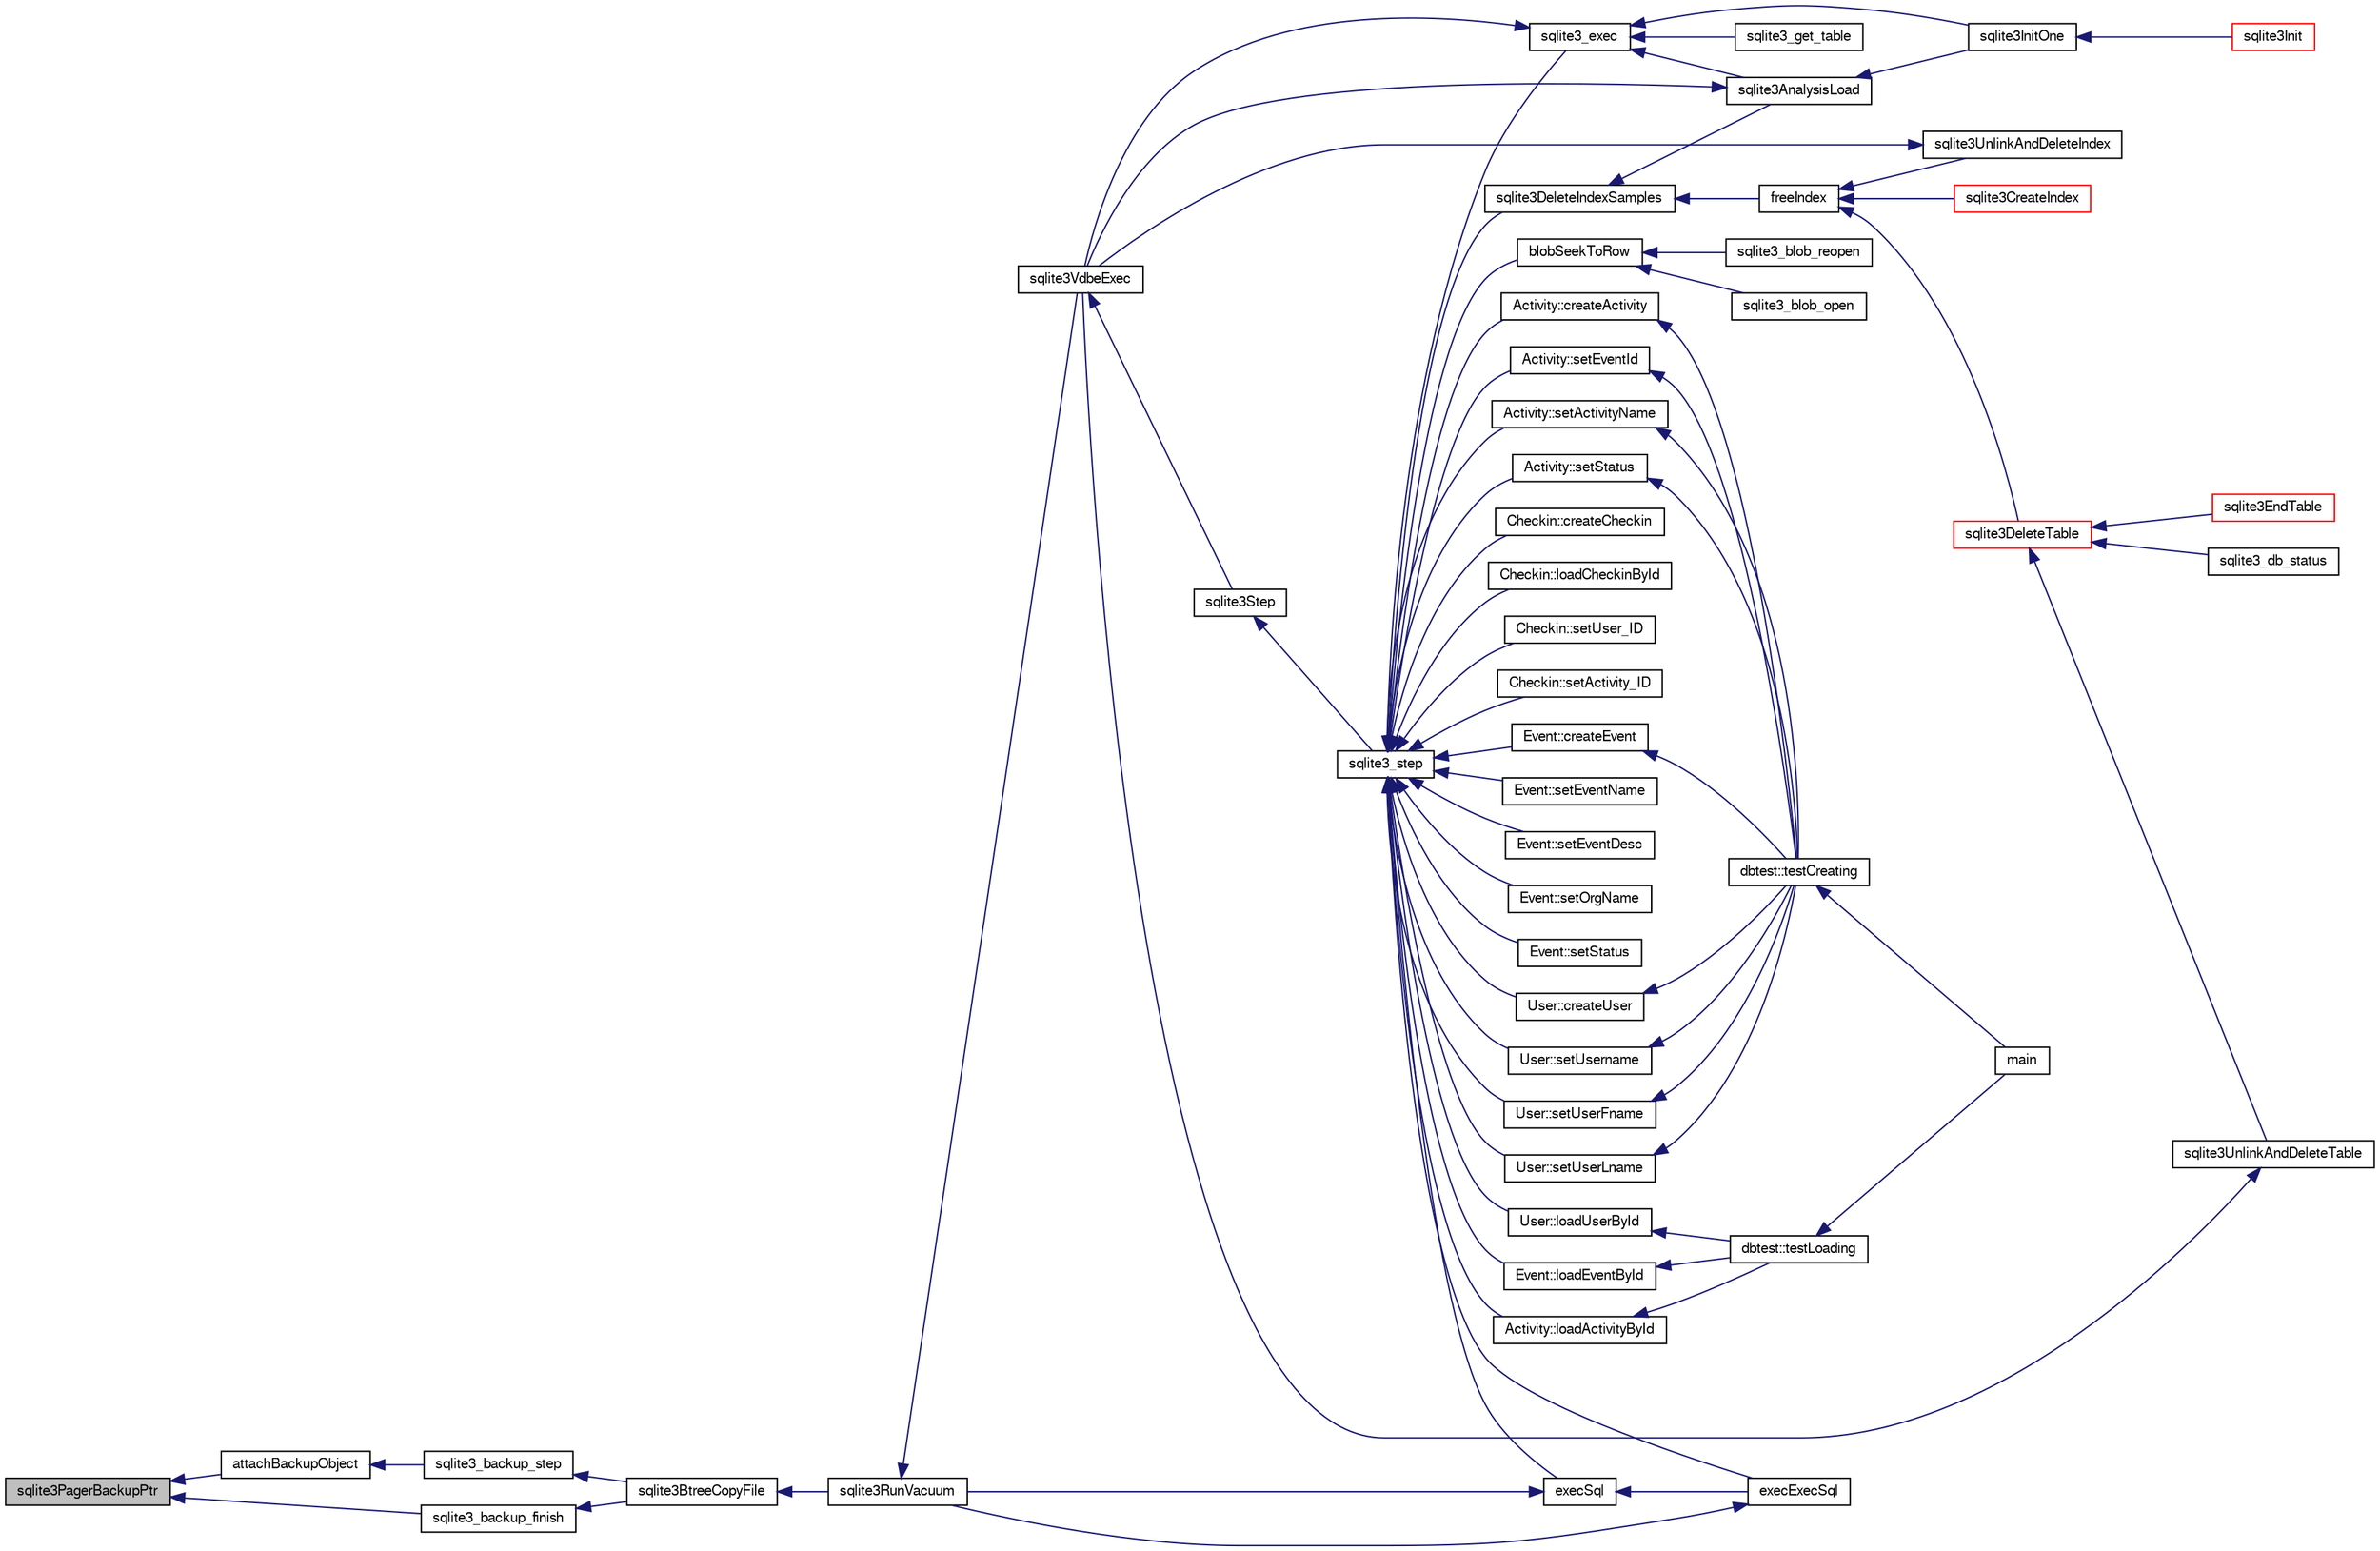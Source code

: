 digraph "sqlite3PagerBackupPtr"
{
  edge [fontname="FreeSans",fontsize="10",labelfontname="FreeSans",labelfontsize="10"];
  node [fontname="FreeSans",fontsize="10",shape=record];
  rankdir="LR";
  Node622872 [label="sqlite3PagerBackupPtr",height=0.2,width=0.4,color="black", fillcolor="grey75", style="filled", fontcolor="black"];
  Node622872 -> Node622873 [dir="back",color="midnightblue",fontsize="10",style="solid",fontname="FreeSans"];
  Node622873 [label="attachBackupObject",height=0.2,width=0.4,color="black", fillcolor="white", style="filled",URL="$sqlite3_8c.html#a4a0e15d07cf48ad87c5e0e09276ae471"];
  Node622873 -> Node622874 [dir="back",color="midnightblue",fontsize="10",style="solid",fontname="FreeSans"];
  Node622874 [label="sqlite3_backup_step",height=0.2,width=0.4,color="black", fillcolor="white", style="filled",URL="$sqlite3_8h.html#a1699b75e98d082eebc465a9e64c35269"];
  Node622874 -> Node622875 [dir="back",color="midnightblue",fontsize="10",style="solid",fontname="FreeSans"];
  Node622875 [label="sqlite3BtreeCopyFile",height=0.2,width=0.4,color="black", fillcolor="white", style="filled",URL="$sqlite3_8c.html#a4d9e19a79f0d5c1dfcef0bd137ae83f9"];
  Node622875 -> Node622876 [dir="back",color="midnightblue",fontsize="10",style="solid",fontname="FreeSans"];
  Node622876 [label="sqlite3RunVacuum",height=0.2,width=0.4,color="black", fillcolor="white", style="filled",URL="$sqlite3_8c.html#a5e83ddc7b3e7e8e79ad5d1fc92de1d2f"];
  Node622876 -> Node622877 [dir="back",color="midnightblue",fontsize="10",style="solid",fontname="FreeSans"];
  Node622877 [label="sqlite3VdbeExec",height=0.2,width=0.4,color="black", fillcolor="white", style="filled",URL="$sqlite3_8c.html#a8ce40a614bdc56719c4d642b1e4dfb21"];
  Node622877 -> Node622878 [dir="back",color="midnightblue",fontsize="10",style="solid",fontname="FreeSans"];
  Node622878 [label="sqlite3Step",height=0.2,width=0.4,color="black", fillcolor="white", style="filled",URL="$sqlite3_8c.html#a3f2872e873e2758a4beedad1d5113554"];
  Node622878 -> Node622879 [dir="back",color="midnightblue",fontsize="10",style="solid",fontname="FreeSans"];
  Node622879 [label="sqlite3_step",height=0.2,width=0.4,color="black", fillcolor="white", style="filled",URL="$sqlite3_8h.html#ac1e491ce36b7471eb28387f7d3c74334"];
  Node622879 -> Node622880 [dir="back",color="midnightblue",fontsize="10",style="solid",fontname="FreeSans"];
  Node622880 [label="Activity::createActivity",height=0.2,width=0.4,color="black", fillcolor="white", style="filled",URL="$classActivity.html#a813cc5e52c14ab49b39014c134e3425b"];
  Node622880 -> Node622881 [dir="back",color="midnightblue",fontsize="10",style="solid",fontname="FreeSans"];
  Node622881 [label="dbtest::testCreating",height=0.2,width=0.4,color="black", fillcolor="white", style="filled",URL="$classdbtest.html#a8193e88a7df657069c8a6bd09c8243b7"];
  Node622881 -> Node622882 [dir="back",color="midnightblue",fontsize="10",style="solid",fontname="FreeSans"];
  Node622882 [label="main",height=0.2,width=0.4,color="black", fillcolor="white", style="filled",URL="$test_8cpp.html#ae66f6b31b5ad750f1fe042a706a4e3d4"];
  Node622879 -> Node622883 [dir="back",color="midnightblue",fontsize="10",style="solid",fontname="FreeSans"];
  Node622883 [label="Activity::loadActivityById",height=0.2,width=0.4,color="black", fillcolor="white", style="filled",URL="$classActivity.html#abe4ffb4f08a47212ebf9013259d9e7fd"];
  Node622883 -> Node622884 [dir="back",color="midnightblue",fontsize="10",style="solid",fontname="FreeSans"];
  Node622884 [label="dbtest::testLoading",height=0.2,width=0.4,color="black", fillcolor="white", style="filled",URL="$classdbtest.html#a6f98d82a2c8e2b9040848763504ddae1"];
  Node622884 -> Node622882 [dir="back",color="midnightblue",fontsize="10",style="solid",fontname="FreeSans"];
  Node622879 -> Node622885 [dir="back",color="midnightblue",fontsize="10",style="solid",fontname="FreeSans"];
  Node622885 [label="Activity::setEventId",height=0.2,width=0.4,color="black", fillcolor="white", style="filled",URL="$classActivity.html#adb1d0fd0d08f473e068f0a4086bfa9ca"];
  Node622885 -> Node622881 [dir="back",color="midnightblue",fontsize="10",style="solid",fontname="FreeSans"];
  Node622879 -> Node622886 [dir="back",color="midnightblue",fontsize="10",style="solid",fontname="FreeSans"];
  Node622886 [label="Activity::setActivityName",height=0.2,width=0.4,color="black", fillcolor="white", style="filled",URL="$classActivity.html#a62dc3737b33915a36086f9dd26d16a81"];
  Node622886 -> Node622881 [dir="back",color="midnightblue",fontsize="10",style="solid",fontname="FreeSans"];
  Node622879 -> Node622887 [dir="back",color="midnightblue",fontsize="10",style="solid",fontname="FreeSans"];
  Node622887 [label="Activity::setStatus",height=0.2,width=0.4,color="black", fillcolor="white", style="filled",URL="$classActivity.html#af618135a7738f4d2a7ee147a8ef912ea"];
  Node622887 -> Node622881 [dir="back",color="midnightblue",fontsize="10",style="solid",fontname="FreeSans"];
  Node622879 -> Node622888 [dir="back",color="midnightblue",fontsize="10",style="solid",fontname="FreeSans"];
  Node622888 [label="Checkin::createCheckin",height=0.2,width=0.4,color="black", fillcolor="white", style="filled",URL="$classCheckin.html#a4e40acdf7fff0e607f6de4f24f3a163c"];
  Node622879 -> Node622889 [dir="back",color="midnightblue",fontsize="10",style="solid",fontname="FreeSans"];
  Node622889 [label="Checkin::loadCheckinById",height=0.2,width=0.4,color="black", fillcolor="white", style="filled",URL="$classCheckin.html#a3461f70ea6c68475225f2a07f78a21e0"];
  Node622879 -> Node622890 [dir="back",color="midnightblue",fontsize="10",style="solid",fontname="FreeSans"];
  Node622890 [label="Checkin::setUser_ID",height=0.2,width=0.4,color="black", fillcolor="white", style="filled",URL="$classCheckin.html#a76ab640f4f912876dbebf183db5359c6"];
  Node622879 -> Node622891 [dir="back",color="midnightblue",fontsize="10",style="solid",fontname="FreeSans"];
  Node622891 [label="Checkin::setActivity_ID",height=0.2,width=0.4,color="black", fillcolor="white", style="filled",URL="$classCheckin.html#ab2ff3ec2604ec73a42af25874a00b232"];
  Node622879 -> Node622892 [dir="back",color="midnightblue",fontsize="10",style="solid",fontname="FreeSans"];
  Node622892 [label="Event::createEvent",height=0.2,width=0.4,color="black", fillcolor="white", style="filled",URL="$classEvent.html#a77adb9f4a46ffb32c2d931f0691f5903"];
  Node622892 -> Node622881 [dir="back",color="midnightblue",fontsize="10",style="solid",fontname="FreeSans"];
  Node622879 -> Node622893 [dir="back",color="midnightblue",fontsize="10",style="solid",fontname="FreeSans"];
  Node622893 [label="Event::loadEventById",height=0.2,width=0.4,color="black", fillcolor="white", style="filled",URL="$classEvent.html#afa66cea33f722dbeecb69cc98fdea055"];
  Node622893 -> Node622884 [dir="back",color="midnightblue",fontsize="10",style="solid",fontname="FreeSans"];
  Node622879 -> Node622894 [dir="back",color="midnightblue",fontsize="10",style="solid",fontname="FreeSans"];
  Node622894 [label="Event::setEventName",height=0.2,width=0.4,color="black", fillcolor="white", style="filled",URL="$classEvent.html#a10596b6ca077df05184e30d62b08729d"];
  Node622879 -> Node622895 [dir="back",color="midnightblue",fontsize="10",style="solid",fontname="FreeSans"];
  Node622895 [label="Event::setEventDesc",height=0.2,width=0.4,color="black", fillcolor="white", style="filled",URL="$classEvent.html#ae36b8377dcae792f1c5c4726024c981b"];
  Node622879 -> Node622896 [dir="back",color="midnightblue",fontsize="10",style="solid",fontname="FreeSans"];
  Node622896 [label="Event::setOrgName",height=0.2,width=0.4,color="black", fillcolor="white", style="filled",URL="$classEvent.html#a19aac0f776bd764563a54977656cf680"];
  Node622879 -> Node622897 [dir="back",color="midnightblue",fontsize="10",style="solid",fontname="FreeSans"];
  Node622897 [label="Event::setStatus",height=0.2,width=0.4,color="black", fillcolor="white", style="filled",URL="$classEvent.html#ab0a6b9285af0f4172eb841e2b80f8972"];
  Node622879 -> Node622898 [dir="back",color="midnightblue",fontsize="10",style="solid",fontname="FreeSans"];
  Node622898 [label="blobSeekToRow",height=0.2,width=0.4,color="black", fillcolor="white", style="filled",URL="$sqlite3_8c.html#afff57e13332b98c8a44a7cebe38962ab"];
  Node622898 -> Node622899 [dir="back",color="midnightblue",fontsize="10",style="solid",fontname="FreeSans"];
  Node622899 [label="sqlite3_blob_open",height=0.2,width=0.4,color="black", fillcolor="white", style="filled",URL="$sqlite3_8h.html#adb8ad839a5bdd62a43785132bc7dd518"];
  Node622898 -> Node622900 [dir="back",color="midnightblue",fontsize="10",style="solid",fontname="FreeSans"];
  Node622900 [label="sqlite3_blob_reopen",height=0.2,width=0.4,color="black", fillcolor="white", style="filled",URL="$sqlite3_8h.html#abc77c24fdc0150138490359a94360f7e"];
  Node622879 -> Node622901 [dir="back",color="midnightblue",fontsize="10",style="solid",fontname="FreeSans"];
  Node622901 [label="sqlite3DeleteIndexSamples",height=0.2,width=0.4,color="black", fillcolor="white", style="filled",URL="$sqlite3_8c.html#aaeda0302fbf61397ec009f65bed047ef"];
  Node622901 -> Node622902 [dir="back",color="midnightblue",fontsize="10",style="solid",fontname="FreeSans"];
  Node622902 [label="sqlite3AnalysisLoad",height=0.2,width=0.4,color="black", fillcolor="white", style="filled",URL="$sqlite3_8c.html#a48a2301c27e1d3d68708b9b8761b5a01"];
  Node622902 -> Node622877 [dir="back",color="midnightblue",fontsize="10",style="solid",fontname="FreeSans"];
  Node622902 -> Node622903 [dir="back",color="midnightblue",fontsize="10",style="solid",fontname="FreeSans"];
  Node622903 [label="sqlite3InitOne",height=0.2,width=0.4,color="black", fillcolor="white", style="filled",URL="$sqlite3_8c.html#ac4318b25df65269906b0379251fe9b85"];
  Node622903 -> Node622904 [dir="back",color="midnightblue",fontsize="10",style="solid",fontname="FreeSans"];
  Node622904 [label="sqlite3Init",height=0.2,width=0.4,color="red", fillcolor="white", style="filled",URL="$sqlite3_8c.html#aed74e3dc765631a833f522f425ff5a48"];
  Node622901 -> Node623004 [dir="back",color="midnightblue",fontsize="10",style="solid",fontname="FreeSans"];
  Node623004 [label="freeIndex",height=0.2,width=0.4,color="black", fillcolor="white", style="filled",URL="$sqlite3_8c.html#a00907c99c18d5bcb9d0b38c077146c31"];
  Node623004 -> Node623005 [dir="back",color="midnightblue",fontsize="10",style="solid",fontname="FreeSans"];
  Node623005 [label="sqlite3UnlinkAndDeleteIndex",height=0.2,width=0.4,color="black", fillcolor="white", style="filled",URL="$sqlite3_8c.html#a889f2dcb438c56db37a6d61e9f25e244"];
  Node623005 -> Node622877 [dir="back",color="midnightblue",fontsize="10",style="solid",fontname="FreeSans"];
  Node623004 -> Node623006 [dir="back",color="midnightblue",fontsize="10",style="solid",fontname="FreeSans"];
  Node623006 [label="sqlite3DeleteTable",height=0.2,width=0.4,color="red", fillcolor="white", style="filled",URL="$sqlite3_8c.html#a7fd3d507375a381a3807f92735318973"];
  Node623006 -> Node623007 [dir="back",color="midnightblue",fontsize="10",style="solid",fontname="FreeSans"];
  Node623007 [label="sqlite3_db_status",height=0.2,width=0.4,color="black", fillcolor="white", style="filled",URL="$sqlite3_8h.html#ab64e8333313ee2e44116842711818940"];
  Node623006 -> Node623008 [dir="back",color="midnightblue",fontsize="10",style="solid",fontname="FreeSans"];
  Node623008 [label="sqlite3UnlinkAndDeleteTable",height=0.2,width=0.4,color="black", fillcolor="white", style="filled",URL="$sqlite3_8c.html#a9733677716a49de464f86fff164e9a1b"];
  Node623008 -> Node622877 [dir="back",color="midnightblue",fontsize="10",style="solid",fontname="FreeSans"];
  Node623006 -> Node622919 [dir="back",color="midnightblue",fontsize="10",style="solid",fontname="FreeSans"];
  Node622919 [label="sqlite3EndTable",height=0.2,width=0.4,color="red", fillcolor="white", style="filled",URL="$sqlite3_8c.html#a7b5f2c66c0f0b6f819d970ca389768b0"];
  Node623004 -> Node622916 [dir="back",color="midnightblue",fontsize="10",style="solid",fontname="FreeSans"];
  Node622916 [label="sqlite3CreateIndex",height=0.2,width=0.4,color="red", fillcolor="white", style="filled",URL="$sqlite3_8c.html#a8dbe5e590ab6c58a8c45f34f7c81e825"];
  Node622879 -> Node623069 [dir="back",color="midnightblue",fontsize="10",style="solid",fontname="FreeSans"];
  Node623069 [label="sqlite3_exec",height=0.2,width=0.4,color="black", fillcolor="white", style="filled",URL="$sqlite3_8h.html#a97487ec8150e0bcc8fa392ab8f0e24db"];
  Node623069 -> Node622877 [dir="back",color="midnightblue",fontsize="10",style="solid",fontname="FreeSans"];
  Node623069 -> Node622902 [dir="back",color="midnightblue",fontsize="10",style="solid",fontname="FreeSans"];
  Node623069 -> Node622903 [dir="back",color="midnightblue",fontsize="10",style="solid",fontname="FreeSans"];
  Node623069 -> Node623070 [dir="back",color="midnightblue",fontsize="10",style="solid",fontname="FreeSans"];
  Node623070 [label="sqlite3_get_table",height=0.2,width=0.4,color="black", fillcolor="white", style="filled",URL="$sqlite3_8h.html#a5effeac4e12df57beaa35c5be1f61579"];
  Node622879 -> Node623061 [dir="back",color="midnightblue",fontsize="10",style="solid",fontname="FreeSans"];
  Node623061 [label="execSql",height=0.2,width=0.4,color="black", fillcolor="white", style="filled",URL="$sqlite3_8c.html#a7d16651b98a110662f4c265eff0246cb"];
  Node623061 -> Node623062 [dir="back",color="midnightblue",fontsize="10",style="solid",fontname="FreeSans"];
  Node623062 [label="execExecSql",height=0.2,width=0.4,color="black", fillcolor="white", style="filled",URL="$sqlite3_8c.html#ac1be09a6c047f21133d16378d301e0d4"];
  Node623062 -> Node622876 [dir="back",color="midnightblue",fontsize="10",style="solid",fontname="FreeSans"];
  Node623061 -> Node622876 [dir="back",color="midnightblue",fontsize="10",style="solid",fontname="FreeSans"];
  Node622879 -> Node623062 [dir="back",color="midnightblue",fontsize="10",style="solid",fontname="FreeSans"];
  Node622879 -> Node623063 [dir="back",color="midnightblue",fontsize="10",style="solid",fontname="FreeSans"];
  Node623063 [label="User::createUser",height=0.2,width=0.4,color="black", fillcolor="white", style="filled",URL="$classUser.html#a22ed673939e8cc0a136130b809bba513"];
  Node623063 -> Node622881 [dir="back",color="midnightblue",fontsize="10",style="solid",fontname="FreeSans"];
  Node622879 -> Node623064 [dir="back",color="midnightblue",fontsize="10",style="solid",fontname="FreeSans"];
  Node623064 [label="User::loadUserById",height=0.2,width=0.4,color="black", fillcolor="white", style="filled",URL="$classUser.html#a863377665b7fb83c5547dcf9727f5092"];
  Node623064 -> Node622884 [dir="back",color="midnightblue",fontsize="10",style="solid",fontname="FreeSans"];
  Node622879 -> Node623065 [dir="back",color="midnightblue",fontsize="10",style="solid",fontname="FreeSans"];
  Node623065 [label="User::setUsername",height=0.2,width=0.4,color="black", fillcolor="white", style="filled",URL="$classUser.html#aa0497022a136cb78de785b0a39ae60b1"];
  Node623065 -> Node622881 [dir="back",color="midnightblue",fontsize="10",style="solid",fontname="FreeSans"];
  Node622879 -> Node623066 [dir="back",color="midnightblue",fontsize="10",style="solid",fontname="FreeSans"];
  Node623066 [label="User::setUserFname",height=0.2,width=0.4,color="black", fillcolor="white", style="filled",URL="$classUser.html#a72657eb55cd0ca437b4841a43f19912f"];
  Node623066 -> Node622881 [dir="back",color="midnightblue",fontsize="10",style="solid",fontname="FreeSans"];
  Node622879 -> Node623067 [dir="back",color="midnightblue",fontsize="10",style="solid",fontname="FreeSans"];
  Node623067 [label="User::setUserLname",height=0.2,width=0.4,color="black", fillcolor="white", style="filled",URL="$classUser.html#aa25973387e5afe1aa6f60dd6545e33b5"];
  Node623067 -> Node622881 [dir="back",color="midnightblue",fontsize="10",style="solid",fontname="FreeSans"];
  Node622872 -> Node623104 [dir="back",color="midnightblue",fontsize="10",style="solid",fontname="FreeSans"];
  Node623104 [label="sqlite3_backup_finish",height=0.2,width=0.4,color="black", fillcolor="white", style="filled",URL="$sqlite3_8h.html#a176857dd58d99be53b6d7305533e0048"];
  Node623104 -> Node622875 [dir="back",color="midnightblue",fontsize="10",style="solid",fontname="FreeSans"];
}
